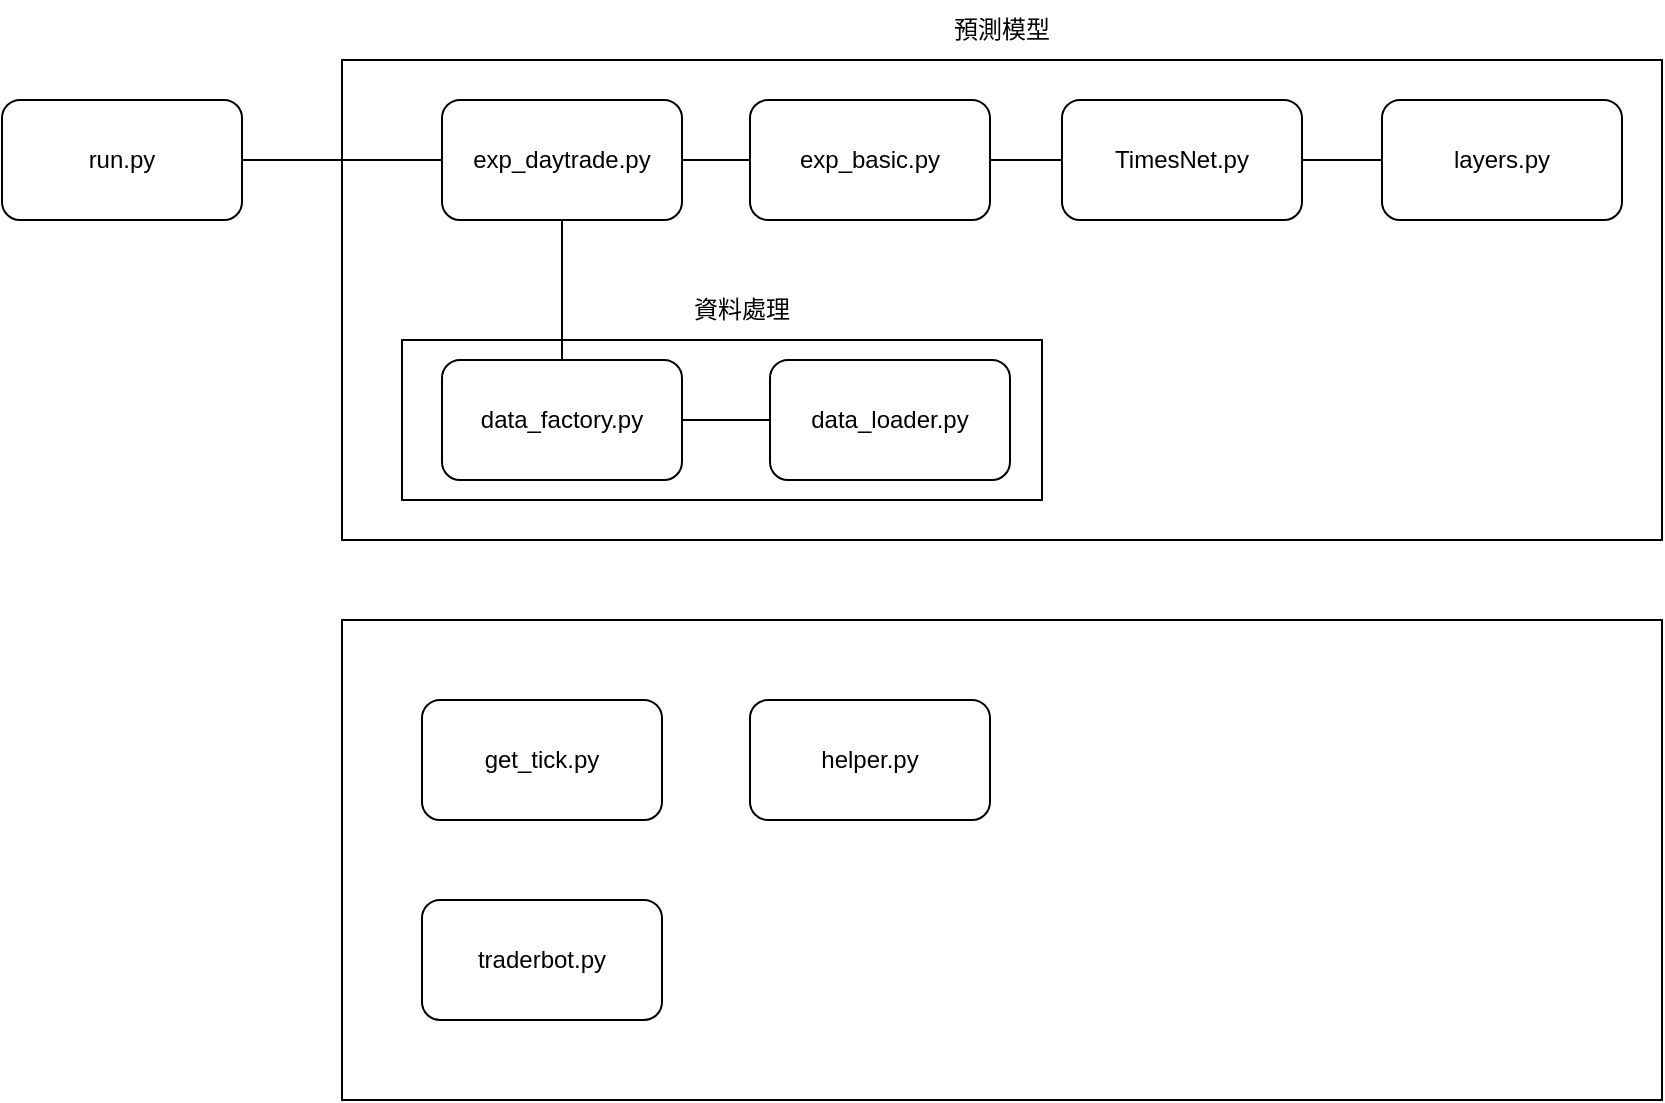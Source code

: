 <mxfile version="24.7.6">
  <diagram name="第1頁" id="09PcqxUoIxslocME9w3C">
    <mxGraphModel dx="785" dy="447" grid="1" gridSize="10" guides="1" tooltips="1" connect="1" arrows="1" fold="1" page="1" pageScale="1" pageWidth="827" pageHeight="1169" math="0" shadow="0">
      <root>
        <mxCell id="0" />
        <mxCell id="1" parent="0" />
        <mxCell id="uSOiPiy2aCodP18KVjpx-34" value="" style="rounded=0;whiteSpace=wrap;html=1;fillColor=none;" vertex="1" parent="1">
          <mxGeometry x="210" y="310" width="660" height="240" as="geometry" />
        </mxCell>
        <mxCell id="uSOiPiy2aCodP18KVjpx-27" value="" style="rounded=0;whiteSpace=wrap;html=1;fillColor=none;" vertex="1" parent="1">
          <mxGeometry x="210" y="30" width="660" height="240" as="geometry" />
        </mxCell>
        <mxCell id="uSOiPiy2aCodP18KVjpx-28" style="edgeStyle=orthogonalEdgeStyle;rounded=0;orthogonalLoop=1;jettySize=auto;html=1;exitX=1;exitY=0.5;exitDx=0;exitDy=0;endArrow=none;endFill=0;" edge="1" parent="1" source="uSOiPiy2aCodP18KVjpx-1" target="uSOiPiy2aCodP18KVjpx-11">
          <mxGeometry relative="1" as="geometry" />
        </mxCell>
        <mxCell id="uSOiPiy2aCodP18KVjpx-1" value="run.py" style="rounded=1;whiteSpace=wrap;html=1;" vertex="1" parent="1">
          <mxGeometry x="40" y="50" width="120" height="60" as="geometry" />
        </mxCell>
        <mxCell id="uSOiPiy2aCodP18KVjpx-16" style="edgeStyle=orthogonalEdgeStyle;rounded=0;orthogonalLoop=1;jettySize=auto;html=1;entryX=0.5;entryY=0;entryDx=0;entryDy=0;endArrow=none;endFill=0;" edge="1" parent="1" source="uSOiPiy2aCodP18KVjpx-11" target="uSOiPiy2aCodP18KVjpx-2">
          <mxGeometry relative="1" as="geometry">
            <Array as="points" />
          </mxGeometry>
        </mxCell>
        <mxCell id="uSOiPiy2aCodP18KVjpx-17" style="edgeStyle=orthogonalEdgeStyle;rounded=0;orthogonalLoop=1;jettySize=auto;html=1;entryX=0;entryY=0.5;entryDx=0;entryDy=0;endArrow=none;endFill=0;" edge="1" parent="1" source="uSOiPiy2aCodP18KVjpx-11" target="uSOiPiy2aCodP18KVjpx-12">
          <mxGeometry relative="1" as="geometry" />
        </mxCell>
        <mxCell id="uSOiPiy2aCodP18KVjpx-11" value="exp_daytrade.py" style="rounded=1;whiteSpace=wrap;html=1;" vertex="1" parent="1">
          <mxGeometry x="260" y="50" width="120" height="60" as="geometry" />
        </mxCell>
        <mxCell id="uSOiPiy2aCodP18KVjpx-18" style="edgeStyle=orthogonalEdgeStyle;rounded=0;orthogonalLoop=1;jettySize=auto;html=1;exitX=1;exitY=0.5;exitDx=0;exitDy=0;entryX=0;entryY=0.5;entryDx=0;entryDy=0;endArrow=none;endFill=0;" edge="1" parent="1" source="uSOiPiy2aCodP18KVjpx-12" target="uSOiPiy2aCodP18KVjpx-13">
          <mxGeometry relative="1" as="geometry" />
        </mxCell>
        <mxCell id="uSOiPiy2aCodP18KVjpx-12" value="exp_basic.py" style="rounded=1;whiteSpace=wrap;html=1;" vertex="1" parent="1">
          <mxGeometry x="414" y="50" width="120" height="60" as="geometry" />
        </mxCell>
        <mxCell id="uSOiPiy2aCodP18KVjpx-19" style="edgeStyle=orthogonalEdgeStyle;rounded=0;orthogonalLoop=1;jettySize=auto;html=1;exitX=1;exitY=0.5;exitDx=0;exitDy=0;entryX=0;entryY=0.5;entryDx=0;entryDy=0;endArrow=none;endFill=0;" edge="1" parent="1" source="uSOiPiy2aCodP18KVjpx-13" target="uSOiPiy2aCodP18KVjpx-14">
          <mxGeometry relative="1" as="geometry" />
        </mxCell>
        <mxCell id="uSOiPiy2aCodP18KVjpx-13" value="TimesNet.py" style="rounded=1;whiteSpace=wrap;html=1;" vertex="1" parent="1">
          <mxGeometry x="570" y="50" width="120" height="60" as="geometry" />
        </mxCell>
        <mxCell id="uSOiPiy2aCodP18KVjpx-14" value="layers.py" style="rounded=1;whiteSpace=wrap;html=1;" vertex="1" parent="1">
          <mxGeometry x="730" y="50" width="120" height="60" as="geometry" />
        </mxCell>
        <mxCell id="uSOiPiy2aCodP18KVjpx-15" value="" style="group" vertex="1" connectable="0" parent="1">
          <mxGeometry x="240" y="140" width="320" height="110" as="geometry" />
        </mxCell>
        <mxCell id="uSOiPiy2aCodP18KVjpx-5" value="" style="rounded=0;whiteSpace=wrap;html=1;fillColor=none;" vertex="1" parent="uSOiPiy2aCodP18KVjpx-15">
          <mxGeometry y="30" width="320" height="80" as="geometry" />
        </mxCell>
        <mxCell id="uSOiPiy2aCodP18KVjpx-20" style="edgeStyle=orthogonalEdgeStyle;rounded=0;orthogonalLoop=1;jettySize=auto;html=1;exitX=1;exitY=0.5;exitDx=0;exitDy=0;endArrow=none;endFill=0;" edge="1" parent="uSOiPiy2aCodP18KVjpx-15" source="uSOiPiy2aCodP18KVjpx-2" target="uSOiPiy2aCodP18KVjpx-4">
          <mxGeometry relative="1" as="geometry" />
        </mxCell>
        <mxCell id="uSOiPiy2aCodP18KVjpx-2" value="data_factory.py" style="rounded=1;whiteSpace=wrap;html=1;" vertex="1" parent="uSOiPiy2aCodP18KVjpx-15">
          <mxGeometry x="20" y="40" width="120" height="60" as="geometry" />
        </mxCell>
        <mxCell id="uSOiPiy2aCodP18KVjpx-4" value="data_loader.py" style="rounded=1;whiteSpace=wrap;html=1;" vertex="1" parent="uSOiPiy2aCodP18KVjpx-15">
          <mxGeometry x="184" y="40" width="120" height="60" as="geometry" />
        </mxCell>
        <mxCell id="uSOiPiy2aCodP18KVjpx-7" value="資料處理" style="text;html=1;align=center;verticalAlign=middle;whiteSpace=wrap;rounded=0;" vertex="1" parent="uSOiPiy2aCodP18KVjpx-15">
          <mxGeometry x="140" width="60" height="30" as="geometry" />
        </mxCell>
        <mxCell id="uSOiPiy2aCodP18KVjpx-29" value="預測模型" style="text;html=1;align=center;verticalAlign=middle;whiteSpace=wrap;rounded=0;" vertex="1" parent="1">
          <mxGeometry x="510" width="60" height="30" as="geometry" />
        </mxCell>
        <mxCell id="uSOiPiy2aCodP18KVjpx-31" value="get_tick.py" style="rounded=1;whiteSpace=wrap;html=1;" vertex="1" parent="1">
          <mxGeometry x="250" y="350" width="120" height="60" as="geometry" />
        </mxCell>
        <mxCell id="uSOiPiy2aCodP18KVjpx-32" value="helper.py" style="rounded=1;whiteSpace=wrap;html=1;" vertex="1" parent="1">
          <mxGeometry x="414" y="350" width="120" height="60" as="geometry" />
        </mxCell>
        <mxCell id="uSOiPiy2aCodP18KVjpx-33" value="traderbot.py" style="rounded=1;whiteSpace=wrap;html=1;" vertex="1" parent="1">
          <mxGeometry x="250" y="450" width="120" height="60" as="geometry" />
        </mxCell>
      </root>
    </mxGraphModel>
  </diagram>
</mxfile>
